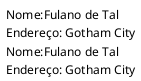 @startsalt perfilInclude
{

    !unquoted procedure $mandatory($namecomponent,$multiline, $leftbracket, $midlelement, $rightbracket)
    !if ($multiline==1)
         $leftbracket %newline() $midlelement $rightbracket
    !else
        $leftbracket $midlelement $rightbracket
    !endif    
    !endprocedure

    !unquoted procedure $mandatory($multiline, $leftbracket, $midlelement, $rightbracket)
    !if ($multiline==1)
         $leftbracket %newline() $midlelement $rightbracket
    !else
        $leftbracket $midlelement $rightbracket
    !endif    
    !endprocedure

    $mandatory("PerfilUsuario",0,"","Nome:Fulano de Tal %newline() Endereço: Gotham City","")
    $mandatory(0,"","Nome:Fulano de Tal %newline() Endereço: Gotham City","")

}
@endsalt